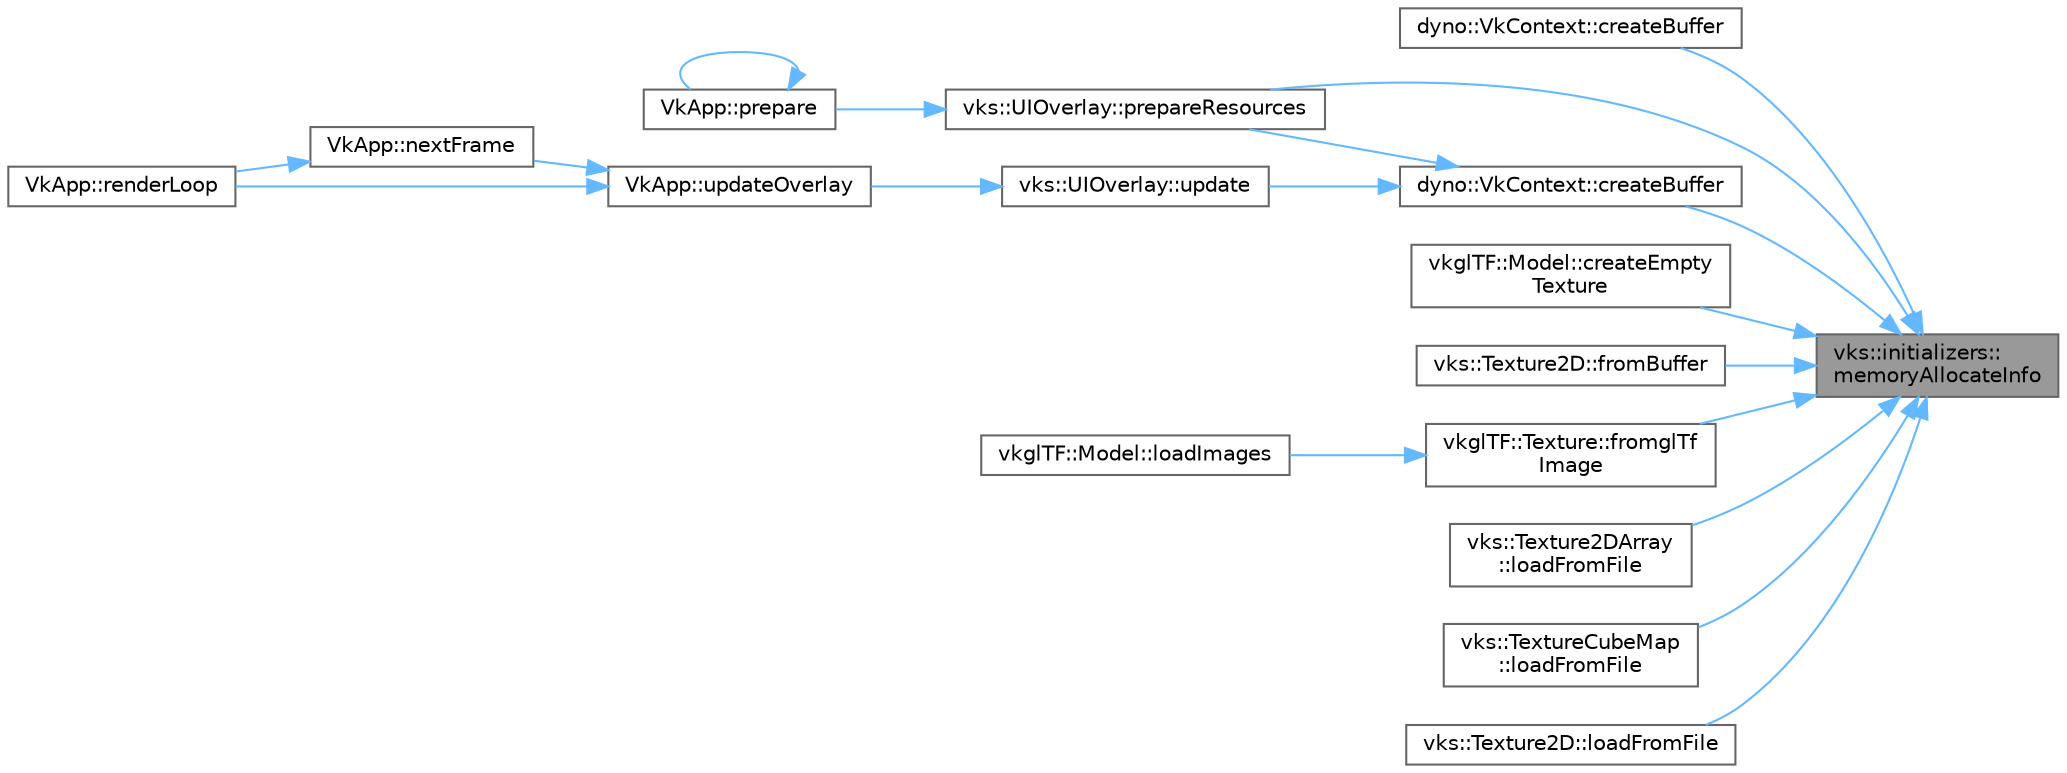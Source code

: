 digraph "vks::initializers::memoryAllocateInfo"
{
 // LATEX_PDF_SIZE
  bgcolor="transparent";
  edge [fontname=Helvetica,fontsize=10,labelfontname=Helvetica,labelfontsize=10];
  node [fontname=Helvetica,fontsize=10,shape=box,height=0.2,width=0.4];
  rankdir="RL";
  Node1 [id="Node000001",label="vks::initializers::\lmemoryAllocateInfo",height=0.2,width=0.4,color="gray40", fillcolor="grey60", style="filled", fontcolor="black",tooltip=" "];
  Node1 -> Node2 [id="edge1_Node000001_Node000002",dir="back",color="steelblue1",style="solid",tooltip=" "];
  Node2 [id="Node000002",label="dyno::VkContext::createBuffer",height=0.2,width=0.4,color="grey40", fillcolor="white", style="filled",URL="$classdyno_1_1_vk_context.html#a4c2c3a002544308c8fab0d45375310fe",tooltip=" "];
  Node1 -> Node3 [id="edge2_Node000001_Node000003",dir="back",color="steelblue1",style="solid",tooltip=" "];
  Node3 [id="Node000003",label="dyno::VkContext::createBuffer",height=0.2,width=0.4,color="grey40", fillcolor="white", style="filled",URL="$classdyno_1_1_vk_context.html#a028ed53563ea1872e4fc37bd38508d9b",tooltip=" "];
  Node3 -> Node4 [id="edge3_Node000003_Node000004",dir="back",color="steelblue1",style="solid",tooltip=" "];
  Node4 [id="Node000004",label="vks::UIOverlay::prepareResources",height=0.2,width=0.4,color="grey40", fillcolor="white", style="filled",URL="$classvks_1_1_u_i_overlay.html#a172f4166d40c528b5265c77646939fae",tooltip=" "];
  Node4 -> Node5 [id="edge4_Node000004_Node000005",dir="back",color="steelblue1",style="solid",tooltip=" "];
  Node5 [id="Node000005",label="VkApp::prepare",height=0.2,width=0.4,color="grey40", fillcolor="white", style="filled",URL="$class_vk_app.html#aa232b32eb5b90698500190d0fe004cdb",tooltip="Prepares all Vulkan resources and functions required to run the sample."];
  Node5 -> Node5 [id="edge5_Node000005_Node000005",dir="back",color="steelblue1",style="solid",tooltip=" "];
  Node3 -> Node6 [id="edge6_Node000003_Node000006",dir="back",color="steelblue1",style="solid",tooltip=" "];
  Node6 [id="Node000006",label="vks::UIOverlay::update",height=0.2,width=0.4,color="grey40", fillcolor="white", style="filled",URL="$classvks_1_1_u_i_overlay.html#af37f79e6b1fdf62e23c5da038f20034f",tooltip=" "];
  Node6 -> Node7 [id="edge7_Node000006_Node000007",dir="back",color="steelblue1",style="solid",tooltip=" "];
  Node7 [id="Node000007",label="VkApp::updateOverlay",height=0.2,width=0.4,color="grey40", fillcolor="white", style="filled",URL="$class_vk_app.html#aca66237cd22fe6e242aab6bd2c3b2cdc",tooltip=" "];
  Node7 -> Node8 [id="edge8_Node000007_Node000008",dir="back",color="steelblue1",style="solid",tooltip=" "];
  Node8 [id="Node000008",label="VkApp::nextFrame",height=0.2,width=0.4,color="grey40", fillcolor="white", style="filled",URL="$class_vk_app.html#a271496c24fa0c1d5685741d5161be134",tooltip=" "];
  Node8 -> Node9 [id="edge9_Node000008_Node000009",dir="back",color="steelblue1",style="solid",tooltip=" "];
  Node9 [id="Node000009",label="VkApp::renderLoop",height=0.2,width=0.4,color="grey40", fillcolor="white", style="filled",URL="$class_vk_app.html#a8c9b49184fcb89a73a6ea6c1ed2b7f54",tooltip="Entry point for the main render loop."];
  Node7 -> Node9 [id="edge10_Node000007_Node000009",dir="back",color="steelblue1",style="solid",tooltip=" "];
  Node1 -> Node10 [id="edge11_Node000001_Node000010",dir="back",color="steelblue1",style="solid",tooltip=" "];
  Node10 [id="Node000010",label="vkglTF::Model::createEmpty\lTexture",height=0.2,width=0.4,color="grey40", fillcolor="white", style="filled",URL="$classvkgl_t_f_1_1_model.html#a7c831b304cd04a0e2d3f685f3651e96e",tooltip=" "];
  Node1 -> Node11 [id="edge12_Node000001_Node000011",dir="back",color="steelblue1",style="solid",tooltip=" "];
  Node11 [id="Node000011",label="vks::Texture2D::fromBuffer",height=0.2,width=0.4,color="grey40", fillcolor="white", style="filled",URL="$classvks_1_1_texture2_d.html#ac745dcca212ebf1c8b62ead200466462",tooltip=" "];
  Node1 -> Node12 [id="edge13_Node000001_Node000012",dir="back",color="steelblue1",style="solid",tooltip=" "];
  Node12 [id="Node000012",label="vkglTF::Texture::fromglTf\lImage",height=0.2,width=0.4,color="grey40", fillcolor="white", style="filled",URL="$classvkgl_t_f_1_1_texture.html#a2d056838f0b713f47bcd3b7f74ee1833",tooltip=" "];
  Node12 -> Node13 [id="edge14_Node000012_Node000013",dir="back",color="steelblue1",style="solid",tooltip=" "];
  Node13 [id="Node000013",label="vkglTF::Model::loadImages",height=0.2,width=0.4,color="grey40", fillcolor="white", style="filled",URL="$classvkgl_t_f_1_1_model.html#adc2c3fa91f8d71a806bd82168ec7a7d7",tooltip=" "];
  Node1 -> Node14 [id="edge15_Node000001_Node000014",dir="back",color="steelblue1",style="solid",tooltip=" "];
  Node14 [id="Node000014",label="vks::Texture2DArray\l::loadFromFile",height=0.2,width=0.4,color="grey40", fillcolor="white", style="filled",URL="$classvks_1_1_texture2_d_array.html#ab04d9b5892e3f346bfc0a56b7a3b04d0",tooltip=" "];
  Node1 -> Node15 [id="edge16_Node000001_Node000015",dir="back",color="steelblue1",style="solid",tooltip=" "];
  Node15 [id="Node000015",label="vks::TextureCubeMap\l::loadFromFile",height=0.2,width=0.4,color="grey40", fillcolor="white", style="filled",URL="$classvks_1_1_texture_cube_map.html#ae31eb15998c8b0283547153a375a24f9",tooltip=" "];
  Node1 -> Node16 [id="edge17_Node000001_Node000016",dir="back",color="steelblue1",style="solid",tooltip=" "];
  Node16 [id="Node000016",label="vks::Texture2D::loadFromFile",height=0.2,width=0.4,color="grey40", fillcolor="white", style="filled",URL="$classvks_1_1_texture2_d.html#a84a769810d68c2bda48de43088513292",tooltip=" "];
  Node1 -> Node4 [id="edge18_Node000001_Node000004",dir="back",color="steelblue1",style="solid",tooltip=" "];
}
